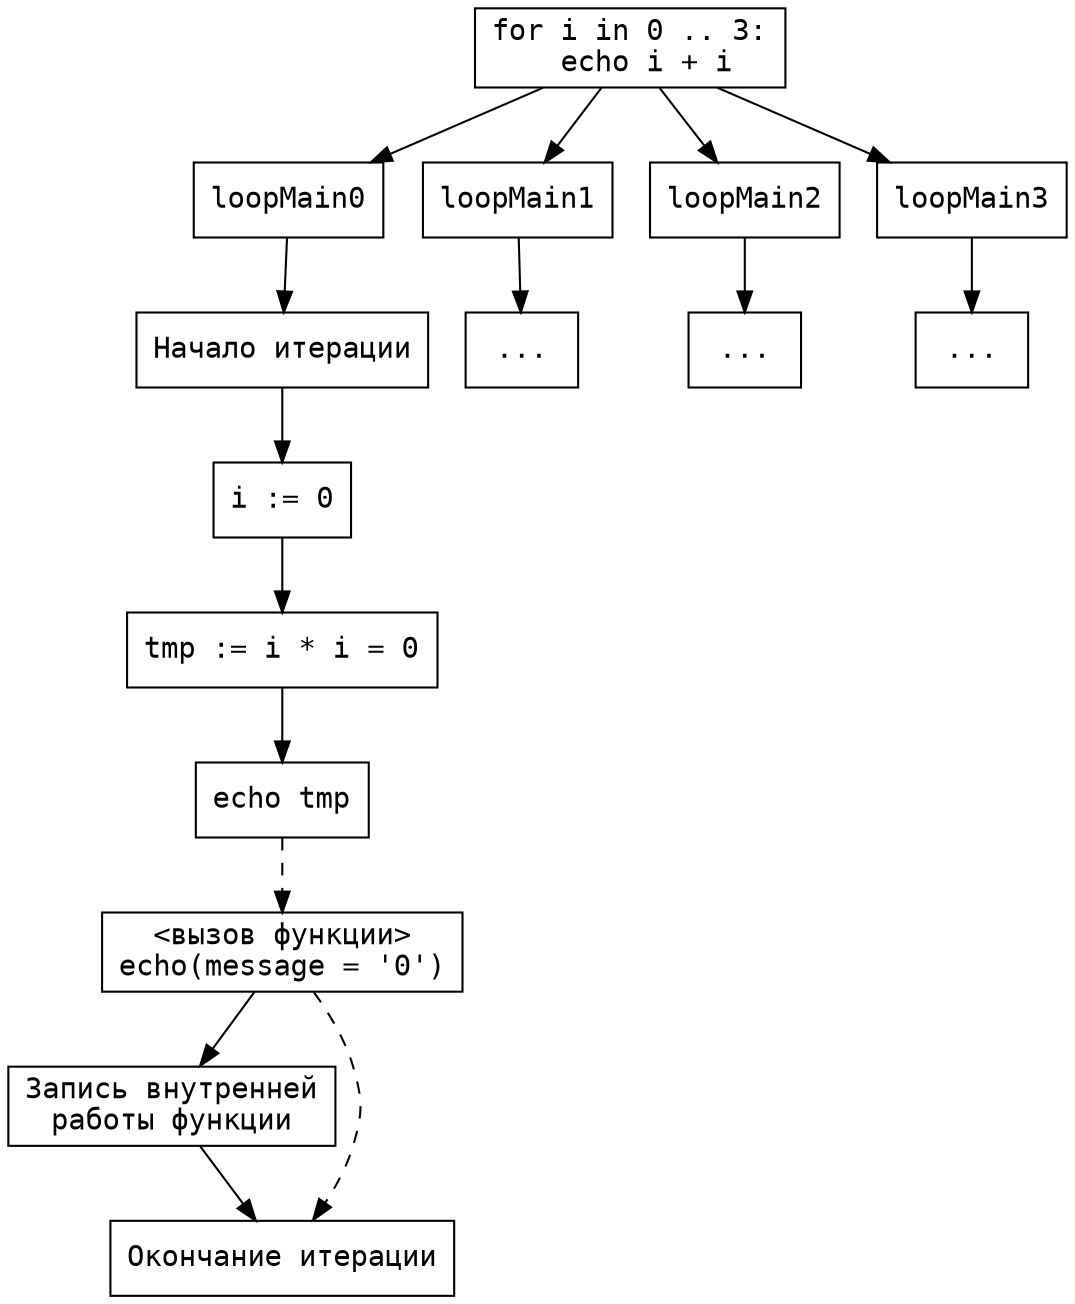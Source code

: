 digraph G {
  node[fontname="Consolas", shape = box];
  loopMain[label="for i in 0 .. 3:\l  echo i + i"];

  loopMain -> {loopMain0, loopMain1, loopMain2, loopMain3};

  loopMain1 -> start1; start1[label="..."];
  loopMain2 -> start2; start2[label="..."];
  loopMain3 -> start3; start3[label="..."];

  loopMain0 -> start0 -> asgn0 -> expr0;
  start0[label = "Начало итерации"];
  asgn0[label = "i := 0"];
  expr0[label = "tmp := i * i = 0"];
  expr0 -> call0;
  call0[label = "echo tmp"];
  call0 -> echoCall0[style = dashed];
    echoCall0[label = "<вызов функции>\necho(message = '0')"];
  echoCall0 -> echoCallImpl0;
  echoCallImpl0[label="Запись внутренней\lработы функции"];
  echoCallImpl0 -> end0;
  echoCall0 -> end0[style = dashed];
  end0[label="Окончание итерации"];
}
